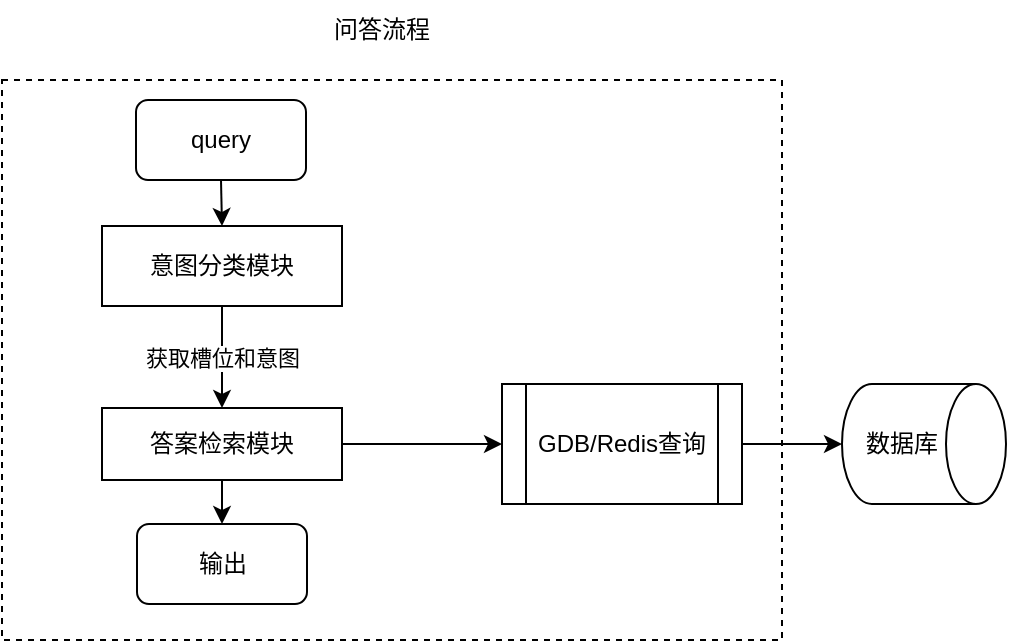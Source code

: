 <mxfile version="17.2.4" type="github">
  <diagram id="6RC7iBabOtnVHBTeq4JV" name="Page-1">
    <mxGraphModel dx="946" dy="492" grid="1" gridSize="10" guides="1" tooltips="1" connect="1" arrows="1" fold="1" page="1" pageScale="1" pageWidth="827" pageHeight="1169" math="0" shadow="0">
      <root>
        <mxCell id="0" />
        <mxCell id="1" parent="0" />
        <mxCell id="ZdLXKdvELdwPqPsLQlgz-3" value="" style="rounded=0;whiteSpace=wrap;html=1;dashed=1;" vertex="1" parent="1">
          <mxGeometry x="90" y="640" width="390" height="280" as="geometry" />
        </mxCell>
        <mxCell id="ZdLXKdvELdwPqPsLQlgz-4" value="问答流程" style="text;html=1;strokeColor=none;fillColor=none;align=center;verticalAlign=middle;whiteSpace=wrap;rounded=0;dashed=1;" vertex="1" parent="1">
          <mxGeometry x="250" y="600" width="60" height="30" as="geometry" />
        </mxCell>
        <mxCell id="ZdLXKdvELdwPqPsLQlgz-11" style="edgeStyle=orthogonalEdgeStyle;rounded=0;orthogonalLoop=1;jettySize=auto;html=1;exitX=0.5;exitY=1;exitDx=0;exitDy=0;entryX=0.5;entryY=0;entryDx=0;entryDy=0;" edge="1" parent="1" source="ZdLXKdvELdwPqPsLQlgz-5" target="ZdLXKdvELdwPqPsLQlgz-10">
          <mxGeometry relative="1" as="geometry" />
        </mxCell>
        <mxCell id="ZdLXKdvELdwPqPsLQlgz-5" value="query" style="rounded=1;whiteSpace=wrap;html=1;" vertex="1" parent="1">
          <mxGeometry x="157" y="650" width="85" height="40" as="geometry" />
        </mxCell>
        <mxCell id="ZdLXKdvELdwPqPsLQlgz-13" value="" style="edgeStyle=orthogonalEdgeStyle;rounded=0;orthogonalLoop=1;jettySize=auto;html=1;" edge="1" parent="1" source="ZdLXKdvELdwPqPsLQlgz-10" target="ZdLXKdvELdwPqPsLQlgz-12">
          <mxGeometry relative="1" as="geometry" />
        </mxCell>
        <mxCell id="ZdLXKdvELdwPqPsLQlgz-14" value="获取槽位和意图" style="edgeLabel;html=1;align=center;verticalAlign=middle;resizable=0;points=[];" vertex="1" connectable="0" parent="ZdLXKdvELdwPqPsLQlgz-13">
          <mxGeometry x="-0.333" y="-1" relative="1" as="geometry">
            <mxPoint x="1" y="9" as="offset" />
          </mxGeometry>
        </mxCell>
        <mxCell id="ZdLXKdvELdwPqPsLQlgz-10" value="意图分类模块" style="rounded=0;whiteSpace=wrap;html=1;" vertex="1" parent="1">
          <mxGeometry x="140" y="713" width="120" height="40" as="geometry" />
        </mxCell>
        <mxCell id="ZdLXKdvELdwPqPsLQlgz-17" value="" style="edgeStyle=orthogonalEdgeStyle;rounded=0;orthogonalLoop=1;jettySize=auto;html=1;" edge="1" parent="1" source="ZdLXKdvELdwPqPsLQlgz-12" target="ZdLXKdvELdwPqPsLQlgz-16">
          <mxGeometry relative="1" as="geometry" />
        </mxCell>
        <mxCell id="ZdLXKdvELdwPqPsLQlgz-19" value="" style="edgeStyle=orthogonalEdgeStyle;rounded=0;orthogonalLoop=1;jettySize=auto;html=1;" edge="1" parent="1" source="ZdLXKdvELdwPqPsLQlgz-12" target="ZdLXKdvELdwPqPsLQlgz-18">
          <mxGeometry relative="1" as="geometry" />
        </mxCell>
        <mxCell id="ZdLXKdvELdwPqPsLQlgz-12" value="答案检索模块" style="whiteSpace=wrap;html=1;rounded=0;" vertex="1" parent="1">
          <mxGeometry x="140" y="804" width="120" height="36" as="geometry" />
        </mxCell>
        <mxCell id="ZdLXKdvELdwPqPsLQlgz-16" value="输出" style="rounded=1;whiteSpace=wrap;html=1;" vertex="1" parent="1">
          <mxGeometry x="157.5" y="862" width="85" height="40" as="geometry" />
        </mxCell>
        <mxCell id="ZdLXKdvELdwPqPsLQlgz-21" value="" style="edgeStyle=orthogonalEdgeStyle;rounded=0;orthogonalLoop=1;jettySize=auto;html=1;" edge="1" parent="1" source="ZdLXKdvELdwPqPsLQlgz-18" target="ZdLXKdvELdwPqPsLQlgz-20">
          <mxGeometry relative="1" as="geometry" />
        </mxCell>
        <mxCell id="ZdLXKdvELdwPqPsLQlgz-18" value="GDB/Redis查询" style="shape=process;whiteSpace=wrap;html=1;backgroundOutline=1;rounded=0;" vertex="1" parent="1">
          <mxGeometry x="340" y="792" width="120" height="60" as="geometry" />
        </mxCell>
        <mxCell id="ZdLXKdvELdwPqPsLQlgz-20" value="" style="shape=cylinder3;whiteSpace=wrap;html=1;boundedLbl=1;backgroundOutline=1;size=15;rotation=90;" vertex="1" parent="1">
          <mxGeometry x="521" y="781" width="60" height="82" as="geometry" />
        </mxCell>
        <mxCell id="ZdLXKdvELdwPqPsLQlgz-22" value="数据库" style="text;html=1;strokeColor=none;fillColor=none;align=center;verticalAlign=middle;whiteSpace=wrap;rounded=0;dashed=1;" vertex="1" parent="1">
          <mxGeometry x="510" y="807" width="60" height="30" as="geometry" />
        </mxCell>
      </root>
    </mxGraphModel>
  </diagram>
</mxfile>
